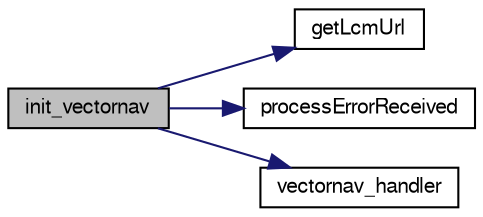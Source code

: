 digraph "init_vectornav"
{
  edge [fontname="FreeSans",fontsize="10",labelfontname="FreeSans",labelfontsize="10"];
  node [fontname="FreeSans",fontsize="10",shape=record];
  rankdir="LR";
  Node1 [label="init_vectornav",height=0.2,width=0.4,color="black", fillcolor="grey75", style="filled", fontcolor="black"];
  Node1 -> Node2 [color="midnightblue",fontsize="10",style="solid",fontname="FreeSans"];
  Node2 [label="getLcmUrl",height=0.2,width=0.4,color="black", fillcolor="white", style="filled",URL="$de/df0/utilities_8h.html#aa3945f023f4c554ec5670ac03ff82525"];
  Node1 -> Node3 [color="midnightblue",fontsize="10",style="solid",fontname="FreeSans"];
  Node3 [label="processErrorReceived",height=0.2,width=0.4,color="black", fillcolor="white", style="filled",URL="$db/d9f/rt__vectornav_8cpp.html#a964686b2a2385ff7e9a6d4aeaecd3bda"];
  Node1 -> Node4 [color="midnightblue",fontsize="10",style="solid",fontname="FreeSans"];
  Node4 [label="vectornav_handler",height=0.2,width=0.4,color="black", fillcolor="white", style="filled",URL="$db/d9f/rt__vectornav_8cpp.html#a07554247ded0e3bbe9233a198447998e"];
}
